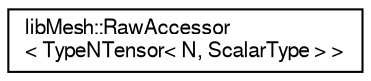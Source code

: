 digraph "Graphical Class Hierarchy"
{
  edge [fontname="FreeSans",fontsize="10",labelfontname="FreeSans",labelfontsize="10"];
  node [fontname="FreeSans",fontsize="10",shape=record];
  rankdir="LR";
  Node1 [label="libMesh::RawAccessor\l\< TypeNTensor\< N, ScalarType \> \>",height=0.2,width=0.4,color="black", fillcolor="white", style="filled",URL="$classlibMesh_1_1RawAccessor_3_01TypeNTensor_3_01N_00_01ScalarType_01_4_01_4.html"];
}
